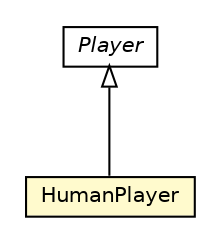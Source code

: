 #!/usr/local/bin/dot
#
# Class diagram 
# Generated by UMLGraph version R5_6 (http://www.umlgraph.org/)
#

digraph G {
	edge [fontname="Helvetica",fontsize=10,labelfontname="Helvetica",labelfontsize=10];
	node [fontname="Helvetica",fontsize=10,shape=plaintext];
	nodesep=0.25;
	ranksep=0.5;
	// com.mygames.HumanPlayer
	c74 [label=<<table title="com.mygames.HumanPlayer" border="0" cellborder="1" cellspacing="0" cellpadding="2" port="p" bgcolor="lemonChiffon" href="./HumanPlayer.html">
		<tr><td><table border="0" cellspacing="0" cellpadding="1">
<tr><td align="center" balign="center"> HumanPlayer </td></tr>
		</table></td></tr>
		</table>>, URL="./HumanPlayer.html", fontname="Helvetica", fontcolor="black", fontsize=10.0];
	// com.mygames.Player
	c78 [label=<<table title="com.mygames.Player" border="0" cellborder="1" cellspacing="0" cellpadding="2" port="p" href="./Player.html">
		<tr><td><table border="0" cellspacing="0" cellpadding="1">
<tr><td align="center" balign="center"><font face="Helvetica-Oblique"> Player </font></td></tr>
		</table></td></tr>
		</table>>, URL="./Player.html", fontname="Helvetica", fontcolor="black", fontsize=10.0];
	//com.mygames.HumanPlayer extends com.mygames.Player
	c78:p -> c74:p [dir=back,arrowtail=empty];
}

